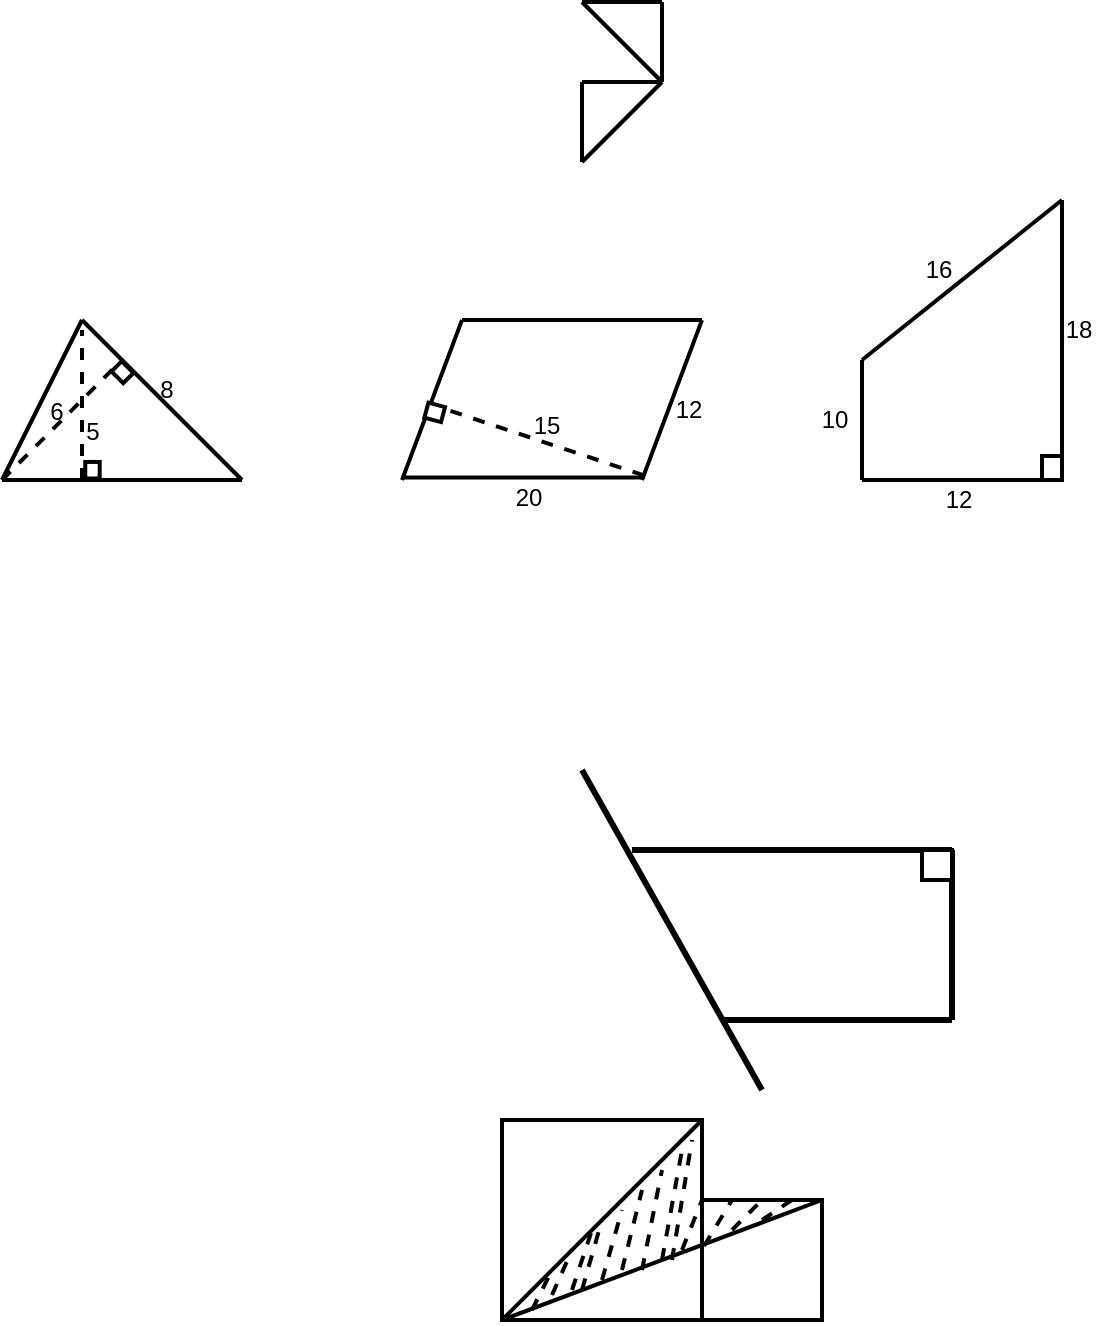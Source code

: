 <mxfile version="16.1.2" type="github">
  <diagram id="NpUMrtAXCsaWanEa29Hl" name="Page-1">
    <mxGraphModel dx="1422" dy="772" grid="1" gridSize="5" guides="1" tooltips="1" connect="1" arrows="1" fold="1" page="1" pageScale="1" pageWidth="827" pageHeight="1169" background="#FFFFFF" math="0" shadow="0">
      <root>
        <mxCell id="0" />
        <mxCell id="1" parent="0" />
        <mxCell id="UUi42nveesJ6nsxAvxsP-1" value="" style="endArrow=none;html=1;rounded=0;strokeWidth=2;" edge="1" parent="1">
          <mxGeometry width="50" height="50" relative="1" as="geometry">
            <mxPoint x="320" y="41" as="sourcePoint" />
            <mxPoint x="360" y="41" as="targetPoint" />
          </mxGeometry>
        </mxCell>
        <mxCell id="UUi42nveesJ6nsxAvxsP-2" value="" style="endArrow=none;html=1;rounded=0;strokeWidth=2;" edge="1" parent="1">
          <mxGeometry width="50" height="50" relative="1" as="geometry">
            <mxPoint x="360" y="81" as="sourcePoint" />
            <mxPoint x="360" y="41" as="targetPoint" />
          </mxGeometry>
        </mxCell>
        <mxCell id="UUi42nveesJ6nsxAvxsP-3" value="" style="endArrow=none;html=1;rounded=0;strokeWidth=2;" edge="1" parent="1">
          <mxGeometry width="50" height="50" relative="1" as="geometry">
            <mxPoint x="320" y="41" as="sourcePoint" />
            <mxPoint x="360" y="81" as="targetPoint" />
          </mxGeometry>
        </mxCell>
        <mxCell id="UUi42nveesJ6nsxAvxsP-4" value="" style="endArrow=none;html=1;rounded=0;strokeWidth=2;" edge="1" parent="1">
          <mxGeometry width="50" height="50" relative="1" as="geometry">
            <mxPoint x="320" y="81" as="sourcePoint" />
            <mxPoint x="360" y="81" as="targetPoint" />
          </mxGeometry>
        </mxCell>
        <mxCell id="UUi42nveesJ6nsxAvxsP-5" value="" style="endArrow=none;html=1;rounded=0;strokeWidth=2;" edge="1" parent="1">
          <mxGeometry width="50" height="50" relative="1" as="geometry">
            <mxPoint x="320" y="81" as="sourcePoint" />
            <mxPoint x="320" y="121" as="targetPoint" />
          </mxGeometry>
        </mxCell>
        <mxCell id="UUi42nveesJ6nsxAvxsP-6" value="" style="endArrow=none;html=1;rounded=0;strokeWidth=2;" edge="1" parent="1">
          <mxGeometry width="50" height="50" relative="1" as="geometry">
            <mxPoint x="360" y="81" as="sourcePoint" />
            <mxPoint x="320" y="121" as="targetPoint" />
          </mxGeometry>
        </mxCell>
        <mxCell id="UUi42nveesJ6nsxAvxsP-8" value="" style="endArrow=none;html=1;rounded=0;strokeColor=#000000;strokeWidth=3;" edge="1" parent="1">
          <mxGeometry width="50" height="50" relative="1" as="geometry">
            <mxPoint x="410" y="585" as="sourcePoint" />
            <mxPoint x="320" y="425" as="targetPoint" />
          </mxGeometry>
        </mxCell>
        <mxCell id="UUi42nveesJ6nsxAvxsP-9" value="" style="endArrow=none;html=1;rounded=0;strokeColor=#000000;strokeWidth=3;" edge="1" parent="1">
          <mxGeometry width="50" height="50" relative="1" as="geometry">
            <mxPoint x="345" y="465" as="sourcePoint" />
            <mxPoint x="505" y="465" as="targetPoint" />
          </mxGeometry>
        </mxCell>
        <mxCell id="UUi42nveesJ6nsxAvxsP-10" value="" style="endArrow=none;html=1;rounded=0;strokeColor=#000000;strokeWidth=3;" edge="1" parent="1">
          <mxGeometry width="50" height="50" relative="1" as="geometry">
            <mxPoint x="505" y="550" as="sourcePoint" />
            <mxPoint x="505" y="465" as="targetPoint" />
          </mxGeometry>
        </mxCell>
        <mxCell id="UUi42nveesJ6nsxAvxsP-11" value="" style="endArrow=none;html=1;rounded=0;strokeColor=#000000;strokeWidth=3;" edge="1" parent="1">
          <mxGeometry width="50" height="50" relative="1" as="geometry">
            <mxPoint x="390" y="550" as="sourcePoint" />
            <mxPoint x="505" y="550" as="targetPoint" />
          </mxGeometry>
        </mxCell>
        <mxCell id="UUi42nveesJ6nsxAvxsP-12" value="" style="rounded=0;whiteSpace=wrap;html=1;strokeWidth=2;" vertex="1" parent="1">
          <mxGeometry x="490" y="465" width="15" height="15" as="geometry" />
        </mxCell>
        <mxCell id="UUi42nveesJ6nsxAvxsP-13" value="" style="rounded=0;whiteSpace=wrap;html=1;strokeWidth=2;" vertex="1" parent="1">
          <mxGeometry x="280" y="600" width="100" height="100" as="geometry" />
        </mxCell>
        <mxCell id="UUi42nveesJ6nsxAvxsP-14" value="" style="rounded=0;whiteSpace=wrap;html=1;strokeWidth=2;" vertex="1" parent="1">
          <mxGeometry x="380" y="640" width="60" height="60" as="geometry" />
        </mxCell>
        <mxCell id="UUi42nveesJ6nsxAvxsP-15" value="" style="endArrow=none;html=1;rounded=0;strokeColor=#000000;strokeWidth=2;entryX=1;entryY=0;entryDx=0;entryDy=0;exitX=0;exitY=1;exitDx=0;exitDy=0;" edge="1" parent="1" source="UUi42nveesJ6nsxAvxsP-13" target="UUi42nveesJ6nsxAvxsP-13">
          <mxGeometry width="50" height="50" relative="1" as="geometry">
            <mxPoint x="270" y="690" as="sourcePoint" />
            <mxPoint x="320" y="640" as="targetPoint" />
          </mxGeometry>
        </mxCell>
        <mxCell id="UUi42nveesJ6nsxAvxsP-16" value="" style="endArrow=none;html=1;rounded=0;strokeColor=#000000;strokeWidth=2;entryX=1;entryY=0;entryDx=0;entryDy=0;" edge="1" parent="1" target="UUi42nveesJ6nsxAvxsP-14">
          <mxGeometry width="50" height="50" relative="1" as="geometry">
            <mxPoint x="280" y="700" as="sourcePoint" />
            <mxPoint x="385" y="605" as="targetPoint" />
          </mxGeometry>
        </mxCell>
        <mxCell id="UUi42nveesJ6nsxAvxsP-17" value="" style="endArrow=none;dashed=1;html=1;rounded=0;strokeColor=#000000;strokeWidth=2;" edge="1" parent="1">
          <mxGeometry width="50" height="50" relative="1" as="geometry">
            <mxPoint x="295" y="695" as="sourcePoint" />
            <mxPoint x="305" y="675" as="targetPoint" />
          </mxGeometry>
        </mxCell>
        <mxCell id="UUi42nveesJ6nsxAvxsP-18" value="" style="endArrow=none;dashed=1;html=1;rounded=0;strokeColor=#000000;strokeWidth=2;" edge="1" parent="1">
          <mxGeometry width="50" height="50" relative="1" as="geometry">
            <mxPoint x="305" y="687.5" as="sourcePoint" />
            <mxPoint x="315" y="665" as="targetPoint" />
          </mxGeometry>
        </mxCell>
        <mxCell id="UUi42nveesJ6nsxAvxsP-20" value="" style="endArrow=none;dashed=1;html=1;rounded=0;strokeColor=#000000;strokeWidth=2;" edge="1" parent="1">
          <mxGeometry width="50" height="50" relative="1" as="geometry">
            <mxPoint x="315" y="685" as="sourcePoint" />
            <mxPoint x="325" y="655" as="targetPoint" />
          </mxGeometry>
        </mxCell>
        <mxCell id="UUi42nveesJ6nsxAvxsP-21" value="" style="endArrow=none;dashed=1;html=1;rounded=0;strokeColor=#000000;strokeWidth=2;" edge="1" parent="1">
          <mxGeometry width="50" height="50" relative="1" as="geometry">
            <mxPoint x="320" y="685" as="sourcePoint" />
            <mxPoint x="330" y="650" as="targetPoint" />
          </mxGeometry>
        </mxCell>
        <mxCell id="UUi42nveesJ6nsxAvxsP-22" value="" style="endArrow=none;dashed=1;html=1;rounded=0;strokeColor=#000000;strokeWidth=2;" edge="1" parent="1">
          <mxGeometry width="50" height="50" relative="1" as="geometry">
            <mxPoint x="330" y="680" as="sourcePoint" />
            <mxPoint x="340" y="645" as="targetPoint" />
          </mxGeometry>
        </mxCell>
        <mxCell id="UUi42nveesJ6nsxAvxsP-23" value="" style="endArrow=none;dashed=1;html=1;rounded=0;strokeColor=#000000;strokeWidth=2;" edge="1" parent="1">
          <mxGeometry width="50" height="50" relative="1" as="geometry">
            <mxPoint x="340" y="675" as="sourcePoint" />
            <mxPoint x="350" y="635" as="targetPoint" />
          </mxGeometry>
        </mxCell>
        <mxCell id="UUi42nveesJ6nsxAvxsP-24" value="" style="endArrow=none;dashed=1;html=1;rounded=0;strokeColor=#000000;strokeWidth=2;" edge="1" parent="1">
          <mxGeometry width="50" height="50" relative="1" as="geometry">
            <mxPoint x="350" y="675" as="sourcePoint" />
            <mxPoint x="360" y="625" as="targetPoint" />
          </mxGeometry>
        </mxCell>
        <mxCell id="UUi42nveesJ6nsxAvxsP-25" value="" style="endArrow=none;dashed=1;html=1;rounded=0;strokeColor=#000000;strokeWidth=2;" edge="1" parent="1">
          <mxGeometry width="50" height="50" relative="1" as="geometry">
            <mxPoint x="360" y="670" as="sourcePoint" />
            <mxPoint x="370" y="615" as="targetPoint" />
          </mxGeometry>
        </mxCell>
        <mxCell id="UUi42nveesJ6nsxAvxsP-26" value="" style="endArrow=none;dashed=1;html=1;rounded=0;strokeColor=#000000;strokeWidth=2;" edge="1" parent="1">
          <mxGeometry width="50" height="50" relative="1" as="geometry">
            <mxPoint x="365" y="670" as="sourcePoint" />
            <mxPoint x="375" y="610" as="targetPoint" />
          </mxGeometry>
        </mxCell>
        <mxCell id="UUi42nveesJ6nsxAvxsP-27" value="" style="endArrow=none;dashed=1;html=1;rounded=0;strokeColor=#000000;strokeWidth=2;entryX=0;entryY=0;entryDx=0;entryDy=0;" edge="1" parent="1" target="UUi42nveesJ6nsxAvxsP-14">
          <mxGeometry width="50" height="50" relative="1" as="geometry">
            <mxPoint x="370" y="665" as="sourcePoint" />
            <mxPoint x="360" y="680" as="targetPoint" />
          </mxGeometry>
        </mxCell>
        <mxCell id="UUi42nveesJ6nsxAvxsP-28" value="" style="endArrow=none;dashed=1;html=1;rounded=0;strokeColor=#000000;strokeWidth=2;entryX=0.25;entryY=0;entryDx=0;entryDy=0;exitX=0.017;exitY=0.383;exitDx=0;exitDy=0;exitPerimeter=0;" edge="1" parent="1" source="UUi42nveesJ6nsxAvxsP-14" target="UUi42nveesJ6nsxAvxsP-14">
          <mxGeometry width="50" height="50" relative="1" as="geometry">
            <mxPoint x="355" y="720" as="sourcePoint" />
            <mxPoint x="365" y="685" as="targetPoint" />
          </mxGeometry>
        </mxCell>
        <mxCell id="UUi42nveesJ6nsxAvxsP-29" value="" style="endArrow=none;dashed=1;html=1;rounded=0;strokeColor=#000000;strokeWidth=2;entryX=0.5;entryY=0;entryDx=0;entryDy=0;" edge="1" parent="1" target="UUi42nveesJ6nsxAvxsP-14">
          <mxGeometry width="50" height="50" relative="1" as="geometry">
            <mxPoint x="395" y="655" as="sourcePoint" />
            <mxPoint x="370" y="690" as="targetPoint" />
          </mxGeometry>
        </mxCell>
        <mxCell id="UUi42nveesJ6nsxAvxsP-30" value="" style="endArrow=none;dashed=1;html=1;rounded=0;strokeColor=#000000;strokeWidth=2;entryX=0.75;entryY=0;entryDx=0;entryDy=0;" edge="1" parent="1" target="UUi42nveesJ6nsxAvxsP-14">
          <mxGeometry width="50" height="50" relative="1" as="geometry">
            <mxPoint x="410" y="650" as="sourcePoint" />
            <mxPoint x="375" y="695" as="targetPoint" />
          </mxGeometry>
        </mxCell>
        <mxCell id="UUi42nveesJ6nsxAvxsP-31" value="" style="endArrow=none;html=1;rounded=0;strokeColor=#000000;strokeWidth=2;" edge="1" parent="1">
          <mxGeometry width="50" height="50" relative="1" as="geometry">
            <mxPoint x="30" y="280" as="sourcePoint" />
            <mxPoint x="70" y="200" as="targetPoint" />
          </mxGeometry>
        </mxCell>
        <mxCell id="UUi42nveesJ6nsxAvxsP-32" value="" style="endArrow=none;html=1;rounded=0;strokeColor=#000000;strokeWidth=2;" edge="1" parent="1">
          <mxGeometry width="50" height="50" relative="1" as="geometry">
            <mxPoint x="30" y="280" as="sourcePoint" />
            <mxPoint x="150" y="280" as="targetPoint" />
          </mxGeometry>
        </mxCell>
        <mxCell id="UUi42nveesJ6nsxAvxsP-33" value="" style="endArrow=none;html=1;rounded=0;strokeColor=#000000;strokeWidth=2;" edge="1" parent="1">
          <mxGeometry width="50" height="50" relative="1" as="geometry">
            <mxPoint x="70" y="200" as="sourcePoint" />
            <mxPoint x="150" y="280" as="targetPoint" />
          </mxGeometry>
        </mxCell>
        <mxCell id="UUi42nveesJ6nsxAvxsP-35" value="" style="endArrow=none;dashed=1;html=1;rounded=0;strokeColor=#000000;strokeWidth=2;" edge="1" parent="1">
          <mxGeometry width="50" height="50" relative="1" as="geometry">
            <mxPoint x="70" y="280" as="sourcePoint" />
            <mxPoint x="70" y="205" as="targetPoint" />
          </mxGeometry>
        </mxCell>
        <mxCell id="UUi42nveesJ6nsxAvxsP-36" value="" style="endArrow=none;dashed=1;html=1;rounded=0;strokeColor=#000000;strokeWidth=2;" edge="1" parent="1">
          <mxGeometry width="50" height="50" relative="1" as="geometry">
            <mxPoint x="30" y="280" as="sourcePoint" />
            <mxPoint x="90" y="220" as="targetPoint" />
          </mxGeometry>
        </mxCell>
        <mxCell id="UUi42nveesJ6nsxAvxsP-37" value="" style="rounded=0;whiteSpace=wrap;html=1;strokeWidth=2;rotation=45;" vertex="1" parent="1">
          <mxGeometry x="86.1" y="222.5" width="8.28" height="7.22" as="geometry" />
        </mxCell>
        <mxCell id="UUi42nveesJ6nsxAvxsP-38" value="" style="rounded=0;whiteSpace=wrap;html=1;strokeWidth=2;rotation=90;" vertex="1" parent="1">
          <mxGeometry x="71.1" y="271.5" width="8.28" height="7.22" as="geometry" />
        </mxCell>
        <mxCell id="UUi42nveesJ6nsxAvxsP-39" value="6" style="text;html=1;align=center;verticalAlign=middle;resizable=0;points=[];autosize=1;strokeColor=none;fillColor=none;" vertex="1" parent="1">
          <mxGeometry x="47" y="236" width="20" height="20" as="geometry" />
        </mxCell>
        <mxCell id="UUi42nveesJ6nsxAvxsP-42" value="5" style="text;html=1;align=center;verticalAlign=middle;resizable=0;points=[];autosize=1;strokeColor=none;fillColor=none;" vertex="1" parent="1">
          <mxGeometry x="65" y="246" width="20" height="20" as="geometry" />
        </mxCell>
        <mxCell id="UUi42nveesJ6nsxAvxsP-43" value="8" style="text;html=1;align=center;verticalAlign=middle;resizable=0;points=[];autosize=1;strokeColor=none;fillColor=none;" vertex="1" parent="1">
          <mxGeometry x="102" y="225" width="20" height="20" as="geometry" />
        </mxCell>
        <mxCell id="UUi42nveesJ6nsxAvxsP-45" value="" style="endArrow=none;html=1;rounded=0;strokeColor=#000000;strokeWidth=2;" edge="1" parent="1">
          <mxGeometry width="50" height="50" relative="1" as="geometry">
            <mxPoint x="230" y="278.72" as="sourcePoint" />
            <mxPoint x="350" y="278.72" as="targetPoint" />
          </mxGeometry>
        </mxCell>
        <mxCell id="UUi42nveesJ6nsxAvxsP-46" value="" style="endArrow=none;html=1;rounded=0;strokeColor=#000000;strokeWidth=2;" edge="1" parent="1">
          <mxGeometry width="50" height="50" relative="1" as="geometry">
            <mxPoint x="230" y="280" as="sourcePoint" />
            <mxPoint x="260" y="200" as="targetPoint" />
          </mxGeometry>
        </mxCell>
        <mxCell id="UUi42nveesJ6nsxAvxsP-47" value="" style="endArrow=none;html=1;rounded=0;strokeColor=#000000;strokeWidth=2;" edge="1" parent="1">
          <mxGeometry width="50" height="50" relative="1" as="geometry">
            <mxPoint x="260" y="200.0" as="sourcePoint" />
            <mxPoint x="380" y="200.0" as="targetPoint" />
          </mxGeometry>
        </mxCell>
        <mxCell id="UUi42nveesJ6nsxAvxsP-48" value="" style="endArrow=none;html=1;rounded=0;strokeColor=#000000;strokeWidth=2;" edge="1" parent="1">
          <mxGeometry width="50" height="50" relative="1" as="geometry">
            <mxPoint x="350" y="280" as="sourcePoint" />
            <mxPoint x="380" y="200" as="targetPoint" />
          </mxGeometry>
        </mxCell>
        <mxCell id="UUi42nveesJ6nsxAvxsP-49" value="" style="endArrow=none;dashed=1;html=1;rounded=0;strokeColor=#000000;strokeWidth=2;" edge="1" parent="1">
          <mxGeometry width="50" height="50" relative="1" as="geometry">
            <mxPoint x="351" y="277.72" as="sourcePoint" />
            <mxPoint x="246" y="242.72" as="targetPoint" />
          </mxGeometry>
        </mxCell>
        <mxCell id="UUi42nveesJ6nsxAvxsP-50" value="" style="rounded=0;whiteSpace=wrap;html=1;strokeWidth=2;rotation=15;" vertex="1" parent="1">
          <mxGeometry x="242.05" y="242.29" width="8.61" height="7.78" as="geometry" />
        </mxCell>
        <mxCell id="UUi42nveesJ6nsxAvxsP-51" value="20" style="text;html=1;align=center;verticalAlign=middle;resizable=0;points=[];autosize=1;strokeColor=none;fillColor=none;" vertex="1" parent="1">
          <mxGeometry x="280" y="278.72" width="25" height="20" as="geometry" />
        </mxCell>
        <mxCell id="UUi42nveesJ6nsxAvxsP-52" value="12" style="text;html=1;align=center;verticalAlign=middle;resizable=0;points=[];autosize=1;strokeColor=none;fillColor=none;" vertex="1" parent="1">
          <mxGeometry x="360" y="235" width="25" height="20" as="geometry" />
        </mxCell>
        <mxCell id="UUi42nveesJ6nsxAvxsP-53" value="15" style="text;html=1;align=center;verticalAlign=middle;resizable=0;points=[];autosize=1;strokeColor=none;fillColor=none;" vertex="1" parent="1">
          <mxGeometry x="289" y="243.29" width="25" height="20" as="geometry" />
        </mxCell>
        <mxCell id="UUi42nveesJ6nsxAvxsP-54" value="" style="endArrow=none;html=1;rounded=0;strokeColor=#000000;strokeWidth=2;" edge="1" parent="1">
          <mxGeometry width="50" height="50" relative="1" as="geometry">
            <mxPoint x="460" y="280" as="sourcePoint" />
            <mxPoint x="560" y="280" as="targetPoint" />
          </mxGeometry>
        </mxCell>
        <mxCell id="UUi42nveesJ6nsxAvxsP-55" value="" style="endArrow=none;html=1;rounded=0;strokeColor=#000000;strokeWidth=2;" edge="1" parent="1">
          <mxGeometry width="50" height="50" relative="1" as="geometry">
            <mxPoint x="460" y="280" as="sourcePoint" />
            <mxPoint x="460" y="220" as="targetPoint" />
          </mxGeometry>
        </mxCell>
        <mxCell id="UUi42nveesJ6nsxAvxsP-56" value="" style="endArrow=none;html=1;rounded=0;strokeColor=#000000;strokeWidth=2;" edge="1" parent="1">
          <mxGeometry width="50" height="50" relative="1" as="geometry">
            <mxPoint x="460" y="220" as="sourcePoint" />
            <mxPoint x="560" y="140" as="targetPoint" />
          </mxGeometry>
        </mxCell>
        <mxCell id="UUi42nveesJ6nsxAvxsP-57" value="" style="endArrow=none;html=1;rounded=0;strokeColor=#000000;strokeWidth=2;" edge="1" parent="1">
          <mxGeometry width="50" height="50" relative="1" as="geometry">
            <mxPoint x="560" y="280" as="sourcePoint" />
            <mxPoint x="560" y="140" as="targetPoint" />
          </mxGeometry>
        </mxCell>
        <mxCell id="UUi42nveesJ6nsxAvxsP-58" value="" style="rounded=0;whiteSpace=wrap;html=1;strokeWidth=2;" vertex="1" parent="1">
          <mxGeometry x="550" y="268" width="10" height="12" as="geometry" />
        </mxCell>
        <mxCell id="UUi42nveesJ6nsxAvxsP-59" value="10" style="text;html=1;align=center;verticalAlign=middle;resizable=0;points=[];autosize=1;strokeColor=none;fillColor=none;" vertex="1" parent="1">
          <mxGeometry x="433" y="240" width="25" height="20" as="geometry" />
        </mxCell>
        <mxCell id="UUi42nveesJ6nsxAvxsP-60" value="12" style="text;html=1;align=center;verticalAlign=middle;resizable=0;points=[];autosize=1;strokeColor=none;fillColor=none;" vertex="1" parent="1">
          <mxGeometry x="495" y="280" width="25" height="20" as="geometry" />
        </mxCell>
        <mxCell id="UUi42nveesJ6nsxAvxsP-61" value="16" style="text;html=1;align=center;verticalAlign=middle;resizable=0;points=[];autosize=1;strokeColor=none;fillColor=none;" vertex="1" parent="1">
          <mxGeometry x="485" y="165" width="25" height="20" as="geometry" />
        </mxCell>
        <mxCell id="UUi42nveesJ6nsxAvxsP-62" value="18" style="text;html=1;align=center;verticalAlign=middle;resizable=0;points=[];autosize=1;strokeColor=none;fillColor=none;" vertex="1" parent="1">
          <mxGeometry x="555" y="195" width="25" height="20" as="geometry" />
        </mxCell>
      </root>
    </mxGraphModel>
  </diagram>
</mxfile>
